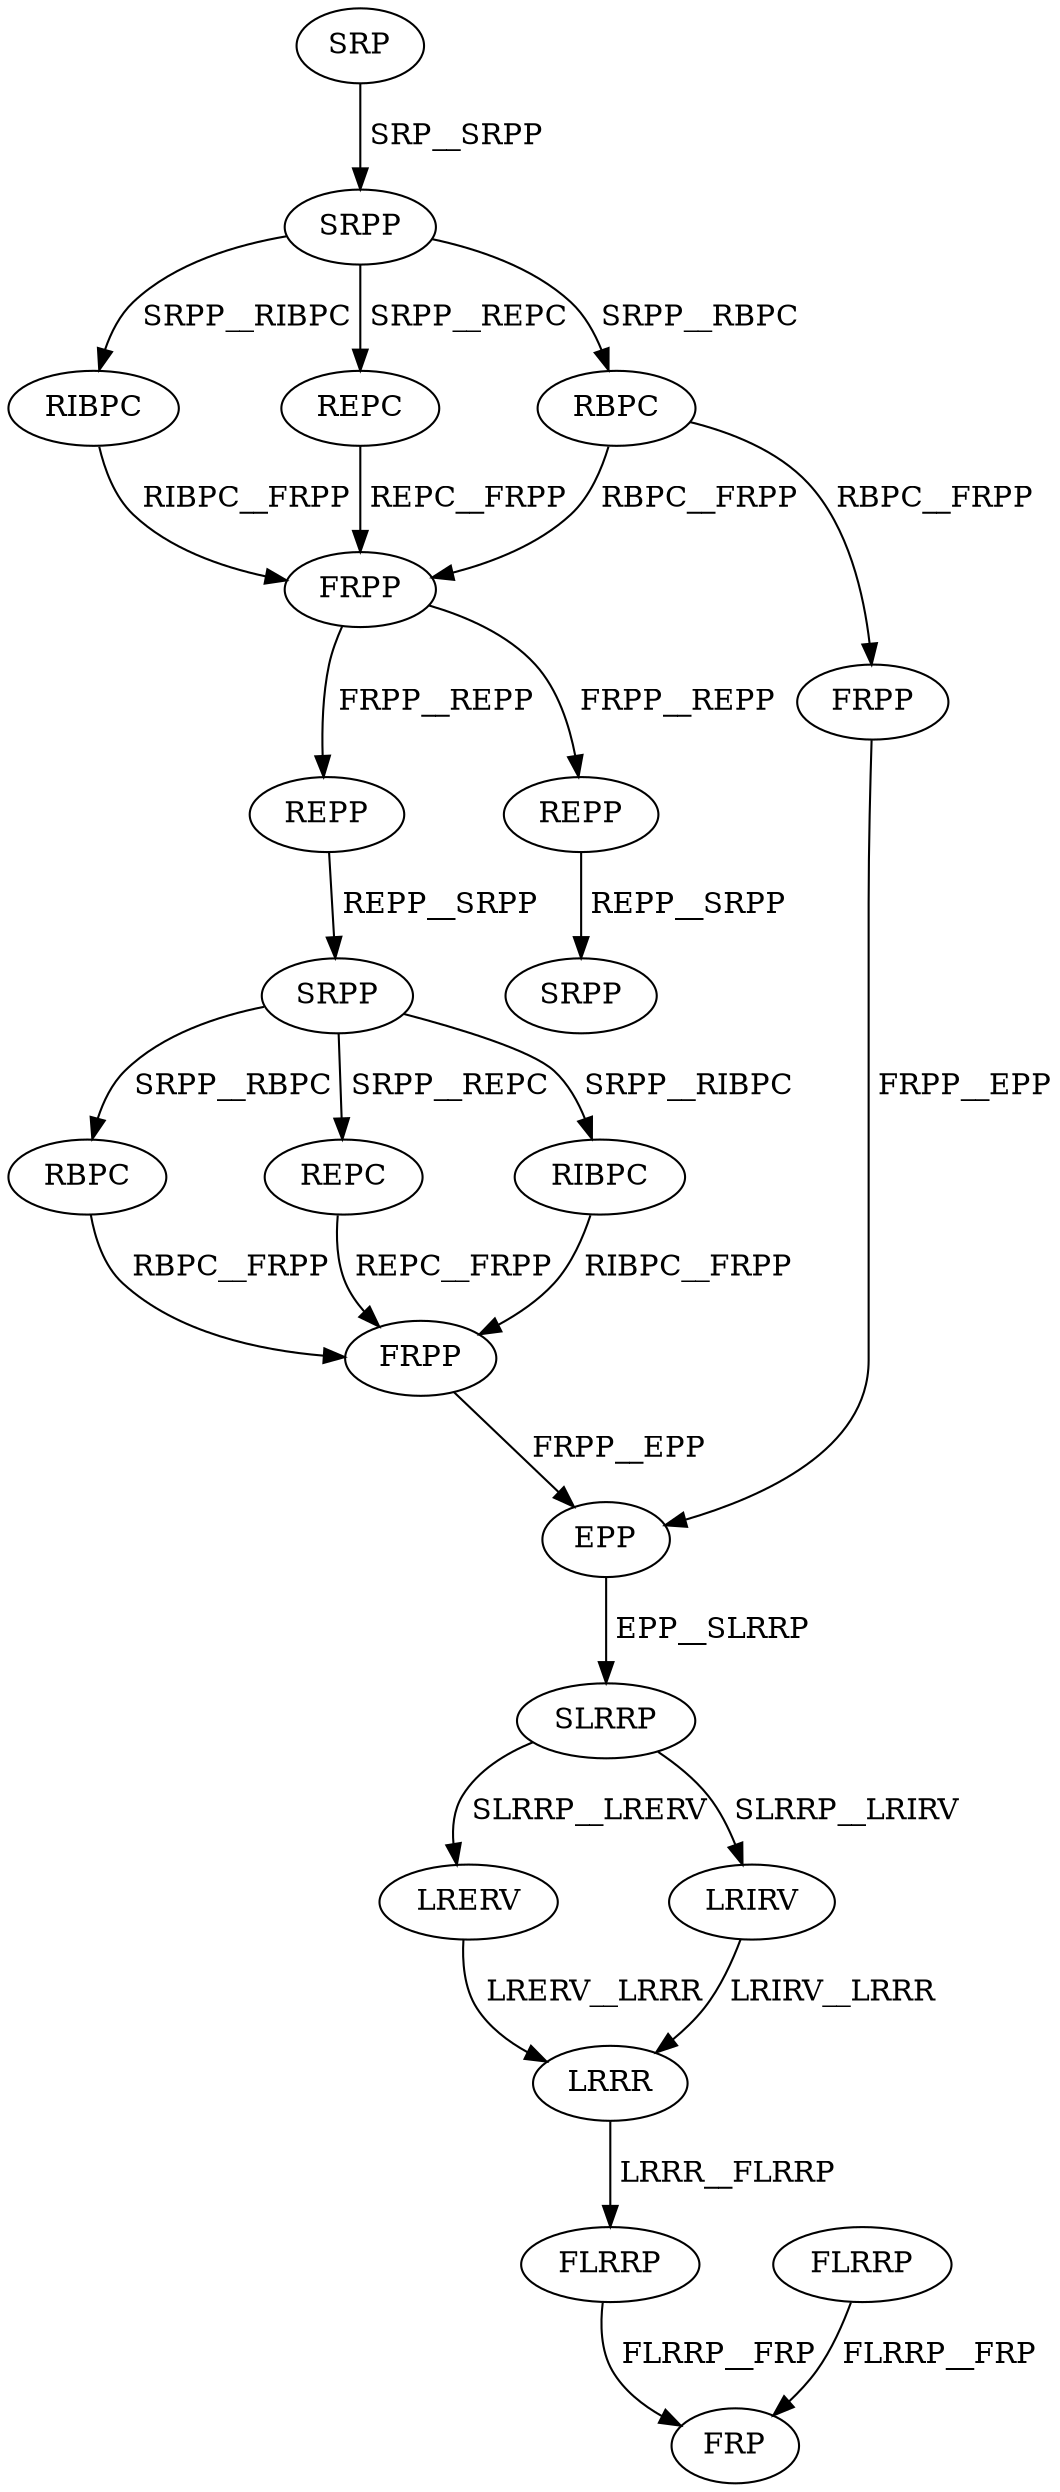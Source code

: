 digraph G { 
1 [label="SRP",color=black,fontcolor=black];
2 [label="SRPP",color=black,fontcolor=black];
3 [label="RIBPC",color=black,fontcolor=black];
4 [label="REPC",color=black,fontcolor=black];
5 [label="RBPC",color=black,fontcolor=black];
6 [label="FRPP",color=black,fontcolor=black];
7 [label="REPP",color=black,fontcolor=black];
8 [label="SRPP",color=black,fontcolor=black];
9 [label="REPP",color=black,fontcolor=black];
10 [label="FRPP",color=black,fontcolor=black];
11 [label="RBPC",color=black,fontcolor=black];
12 [label="REPC",color=black,fontcolor=black];
13 [label="RIBPC",color=black,fontcolor=black];
14 [label="FRPP",color=black,fontcolor=black];
15 [label="SRPP",color=black,fontcolor=black];
16 [label="EPP",color=black,fontcolor=black];
17 [label="SLRRP",color=black,fontcolor=black];
18 [label="LRERV",color=black,fontcolor=black];
19 [label="LRIRV",color=black,fontcolor=black];
20 [label="FLRRP",color=black,fontcolor=black];
21 [label="LRRR",color=black,fontcolor=black];
22 [label="FLRRP",color=black,fontcolor=black];
23 [label="FRP",color=black,fontcolor=black];
1->2[label=" SRP__SRPP",color=black,fontcolor=black];
2->3[label=" SRPP__RIBPC",color=black,fontcolor=black];
2->4[label=" SRPP__REPC",color=black,fontcolor=black];
2->5[label=" SRPP__RBPC",color=black,fontcolor=black];
3->6[label=" RIBPC__FRPP",color=black,fontcolor=black];
4->6[label=" REPC__FRPP",color=black,fontcolor=black];
5->6[label=" RBPC__FRPP",color=black,fontcolor=black];
5->10[label=" RBPC__FRPP",color=black,fontcolor=black];
6->7[label=" FRPP__REPP",color=black,fontcolor=black];
6->9[label=" FRPP__REPP",color=black,fontcolor=black];
7->8[label=" REPP__SRPP",color=black,fontcolor=black];
8->11[label=" SRPP__RBPC",color=black,fontcolor=black];
8->12[label=" SRPP__REPC",color=black,fontcolor=black];
8->13[label=" SRPP__RIBPC",color=black,fontcolor=black];
9->15[label=" REPP__SRPP",color=black,fontcolor=black];
10->16[label=" FRPP__EPP",color=black,fontcolor=black];
11->14[label=" RBPC__FRPP",color=black,fontcolor=black];
12->14[label=" REPC__FRPP",color=black,fontcolor=black];
13->14[label=" RIBPC__FRPP",color=black,fontcolor=black];
14->16[label=" FRPP__EPP",color=black,fontcolor=black];
16->17[label=" EPP__SLRRP",color=black,fontcolor=black];
17->18[label=" SLRRP__LRERV",color=black,fontcolor=black];
17->19[label=" SLRRP__LRIRV",color=black,fontcolor=black];
18->21[label=" LRERV__LRRR",color=black,fontcolor=black];
19->21[label=" LRIRV__LRRR",color=black,fontcolor=black];
20->23[label=" FLRRP__FRP",color=black,fontcolor=black];
21->22[label=" LRRR__FLRRP",color=black,fontcolor=black];
22->23[label=" FLRRP__FRP",color=black,fontcolor=black];
}
